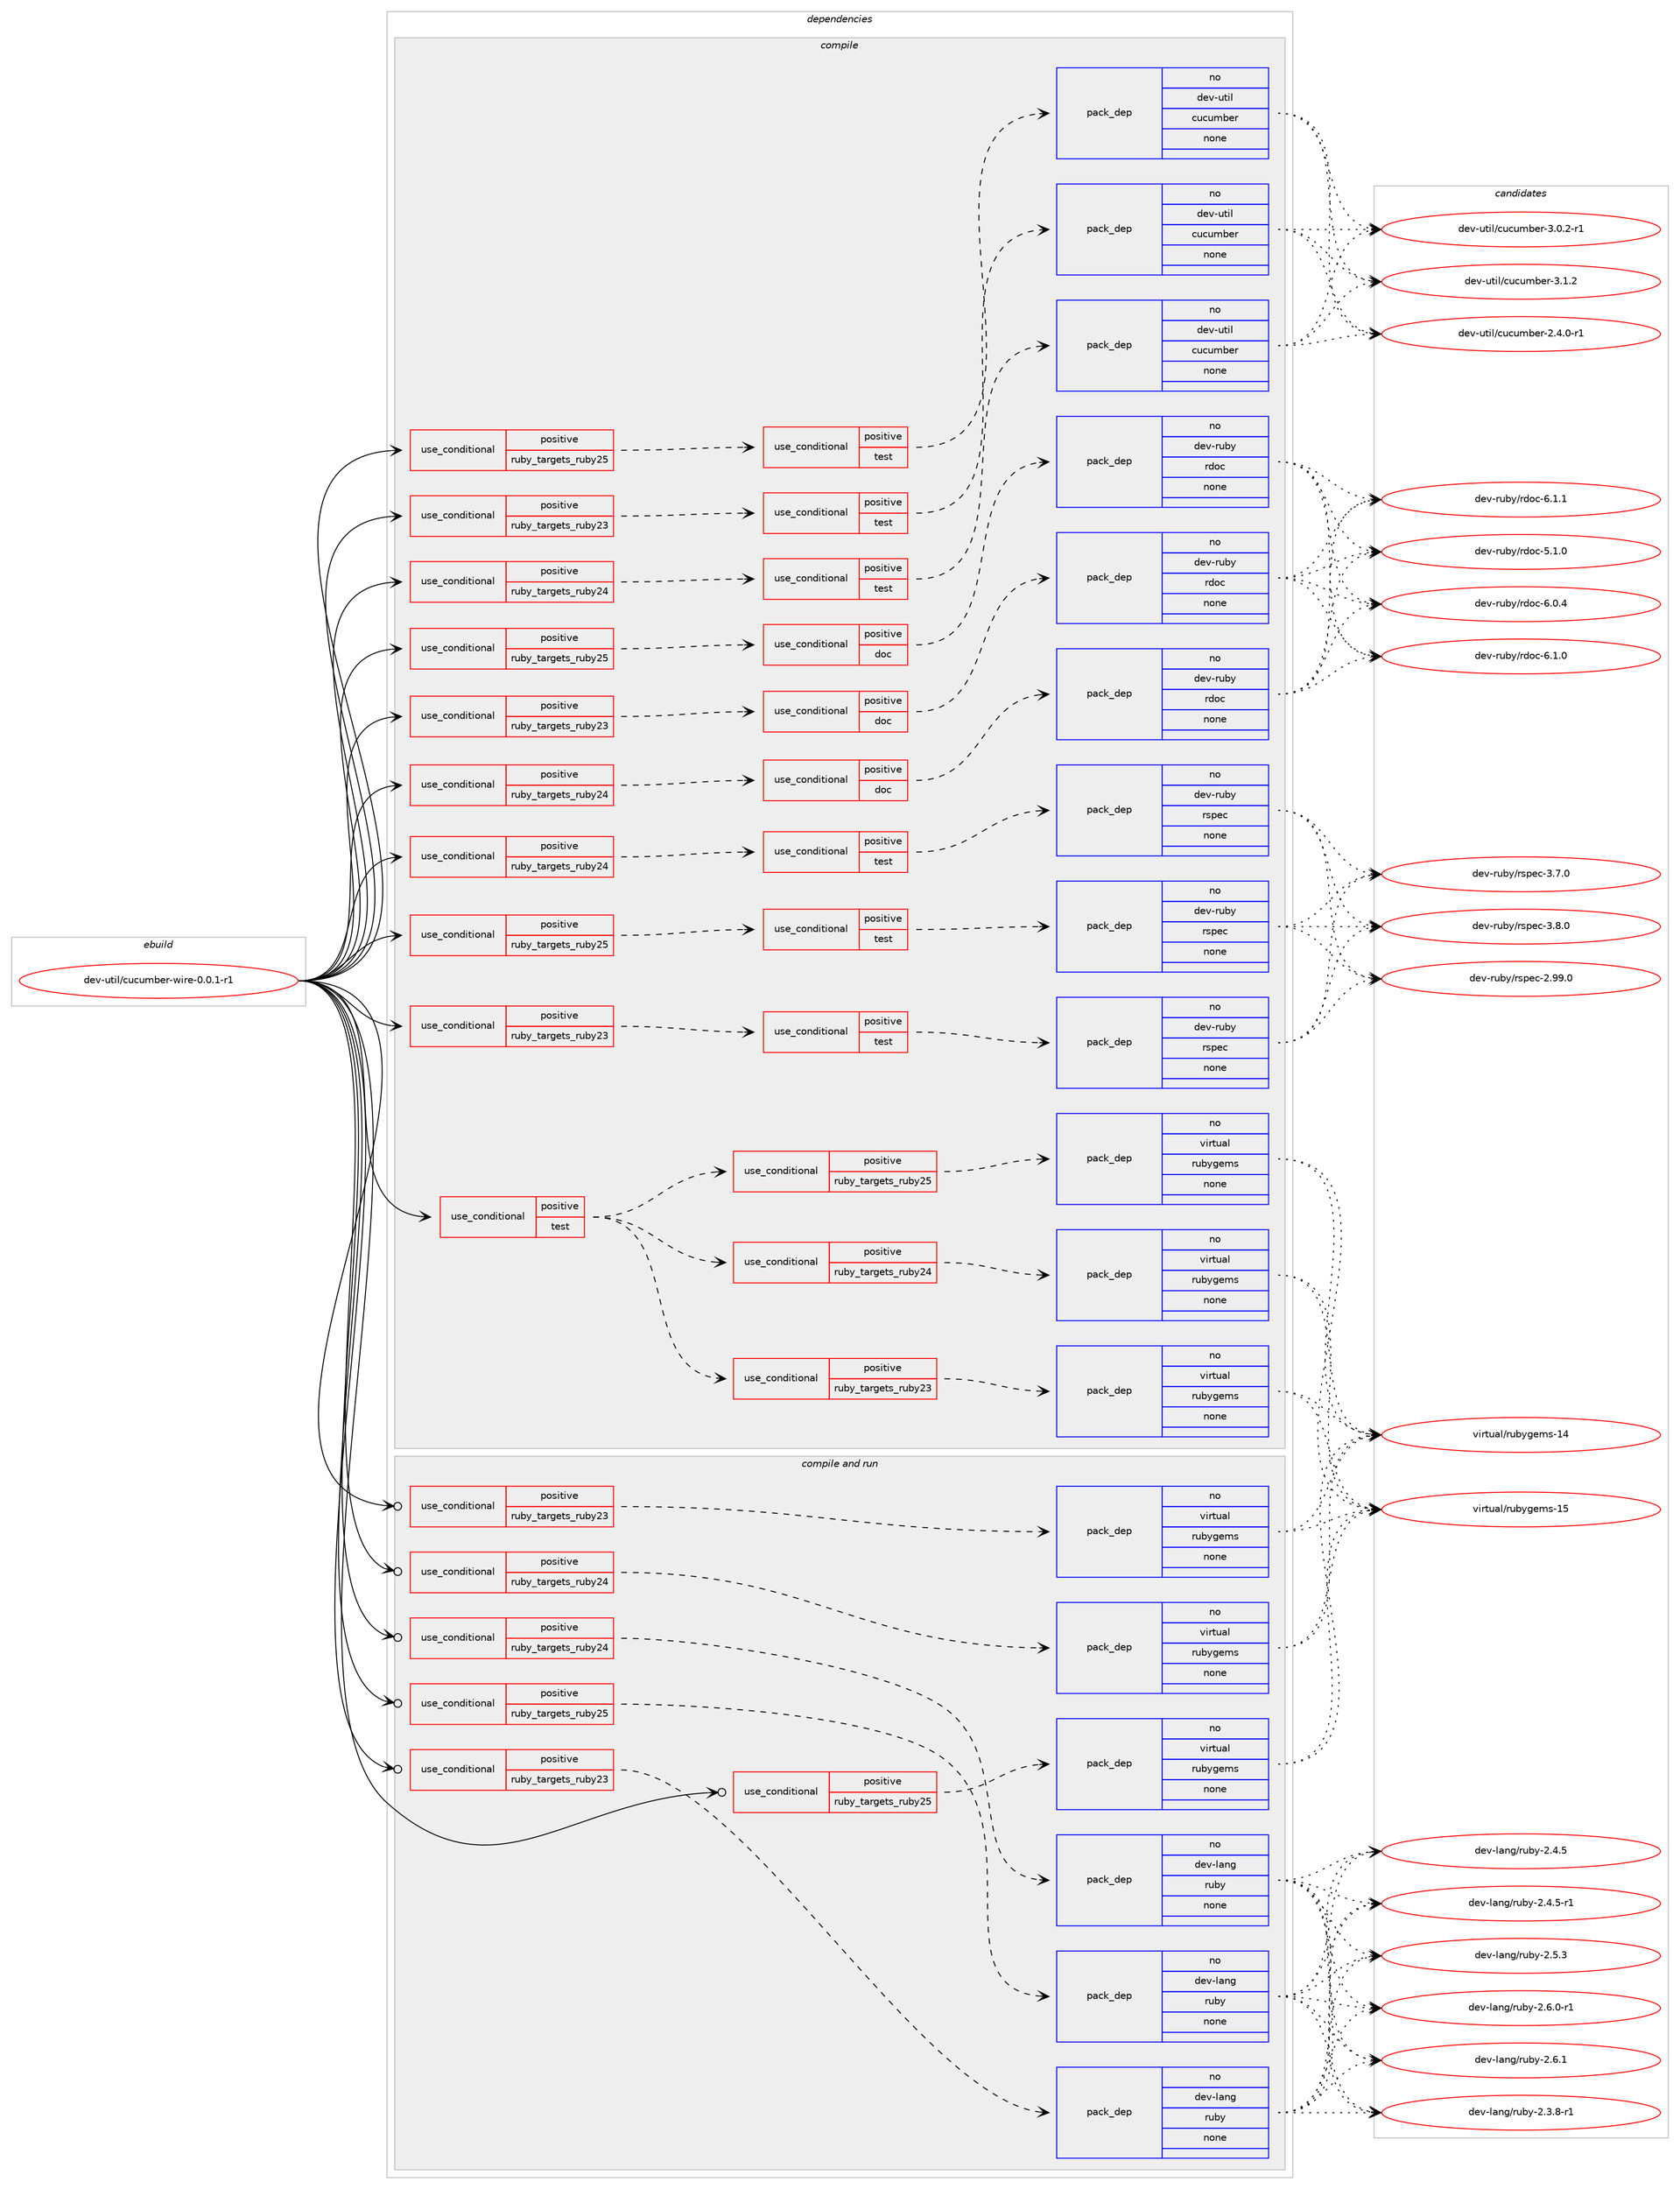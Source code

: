 digraph prolog {

# *************
# Graph options
# *************

newrank=true;
concentrate=true;
compound=true;
graph [rankdir=LR,fontname=Helvetica,fontsize=10,ranksep=1.5];#, ranksep=2.5, nodesep=0.2];
edge  [arrowhead=vee];
node  [fontname=Helvetica,fontsize=10];

# **********
# The ebuild
# **********

subgraph cluster_leftcol {
color=gray;
rank=same;
label=<<i>ebuild</i>>;
id [label="dev-util/cucumber-wire-0.0.1-r1", color=red, width=4, href="../dev-util/cucumber-wire-0.0.1-r1.svg"];
}

# ****************
# The dependencies
# ****************

subgraph cluster_midcol {
color=gray;
label=<<i>dependencies</i>>;
subgraph cluster_compile {
fillcolor="#eeeeee";
style=filled;
label=<<i>compile</i>>;
subgraph cond424039 {
dependency1544032 [label=<<TABLE BORDER="0" CELLBORDER="1" CELLSPACING="0" CELLPADDING="4"><TR><TD ROWSPAN="3" CELLPADDING="10">use_conditional</TD></TR><TR><TD>positive</TD></TR><TR><TD>ruby_targets_ruby23</TD></TR></TABLE>>, shape=none, color=red];
subgraph cond424040 {
dependency1544033 [label=<<TABLE BORDER="0" CELLBORDER="1" CELLSPACING="0" CELLPADDING="4"><TR><TD ROWSPAN="3" CELLPADDING="10">use_conditional</TD></TR><TR><TD>positive</TD></TR><TR><TD>doc</TD></TR></TABLE>>, shape=none, color=red];
subgraph pack1096372 {
dependency1544034 [label=<<TABLE BORDER="0" CELLBORDER="1" CELLSPACING="0" CELLPADDING="4" WIDTH="220"><TR><TD ROWSPAN="6" CELLPADDING="30">pack_dep</TD></TR><TR><TD WIDTH="110">no</TD></TR><TR><TD>dev-ruby</TD></TR><TR><TD>rdoc</TD></TR><TR><TD>none</TD></TR><TR><TD></TD></TR></TABLE>>, shape=none, color=blue];
}
dependency1544033:e -> dependency1544034:w [weight=20,style="dashed",arrowhead="vee"];
}
dependency1544032:e -> dependency1544033:w [weight=20,style="dashed",arrowhead="vee"];
}
id:e -> dependency1544032:w [weight=20,style="solid",arrowhead="vee"];
subgraph cond424041 {
dependency1544035 [label=<<TABLE BORDER="0" CELLBORDER="1" CELLSPACING="0" CELLPADDING="4"><TR><TD ROWSPAN="3" CELLPADDING="10">use_conditional</TD></TR><TR><TD>positive</TD></TR><TR><TD>ruby_targets_ruby23</TD></TR></TABLE>>, shape=none, color=red];
subgraph cond424042 {
dependency1544036 [label=<<TABLE BORDER="0" CELLBORDER="1" CELLSPACING="0" CELLPADDING="4"><TR><TD ROWSPAN="3" CELLPADDING="10">use_conditional</TD></TR><TR><TD>positive</TD></TR><TR><TD>test</TD></TR></TABLE>>, shape=none, color=red];
subgraph pack1096373 {
dependency1544037 [label=<<TABLE BORDER="0" CELLBORDER="1" CELLSPACING="0" CELLPADDING="4" WIDTH="220"><TR><TD ROWSPAN="6" CELLPADDING="30">pack_dep</TD></TR><TR><TD WIDTH="110">no</TD></TR><TR><TD>dev-ruby</TD></TR><TR><TD>rspec</TD></TR><TR><TD>none</TD></TR><TR><TD></TD></TR></TABLE>>, shape=none, color=blue];
}
dependency1544036:e -> dependency1544037:w [weight=20,style="dashed",arrowhead="vee"];
}
dependency1544035:e -> dependency1544036:w [weight=20,style="dashed",arrowhead="vee"];
}
id:e -> dependency1544035:w [weight=20,style="solid",arrowhead="vee"];
subgraph cond424043 {
dependency1544038 [label=<<TABLE BORDER="0" CELLBORDER="1" CELLSPACING="0" CELLPADDING="4"><TR><TD ROWSPAN="3" CELLPADDING="10">use_conditional</TD></TR><TR><TD>positive</TD></TR><TR><TD>ruby_targets_ruby23</TD></TR></TABLE>>, shape=none, color=red];
subgraph cond424044 {
dependency1544039 [label=<<TABLE BORDER="0" CELLBORDER="1" CELLSPACING="0" CELLPADDING="4"><TR><TD ROWSPAN="3" CELLPADDING="10">use_conditional</TD></TR><TR><TD>positive</TD></TR><TR><TD>test</TD></TR></TABLE>>, shape=none, color=red];
subgraph pack1096374 {
dependency1544040 [label=<<TABLE BORDER="0" CELLBORDER="1" CELLSPACING="0" CELLPADDING="4" WIDTH="220"><TR><TD ROWSPAN="6" CELLPADDING="30">pack_dep</TD></TR><TR><TD WIDTH="110">no</TD></TR><TR><TD>dev-util</TD></TR><TR><TD>cucumber</TD></TR><TR><TD>none</TD></TR><TR><TD></TD></TR></TABLE>>, shape=none, color=blue];
}
dependency1544039:e -> dependency1544040:w [weight=20,style="dashed",arrowhead="vee"];
}
dependency1544038:e -> dependency1544039:w [weight=20,style="dashed",arrowhead="vee"];
}
id:e -> dependency1544038:w [weight=20,style="solid",arrowhead="vee"];
subgraph cond424045 {
dependency1544041 [label=<<TABLE BORDER="0" CELLBORDER="1" CELLSPACING="0" CELLPADDING="4"><TR><TD ROWSPAN="3" CELLPADDING="10">use_conditional</TD></TR><TR><TD>positive</TD></TR><TR><TD>ruby_targets_ruby24</TD></TR></TABLE>>, shape=none, color=red];
subgraph cond424046 {
dependency1544042 [label=<<TABLE BORDER="0" CELLBORDER="1" CELLSPACING="0" CELLPADDING="4"><TR><TD ROWSPAN="3" CELLPADDING="10">use_conditional</TD></TR><TR><TD>positive</TD></TR><TR><TD>doc</TD></TR></TABLE>>, shape=none, color=red];
subgraph pack1096375 {
dependency1544043 [label=<<TABLE BORDER="0" CELLBORDER="1" CELLSPACING="0" CELLPADDING="4" WIDTH="220"><TR><TD ROWSPAN="6" CELLPADDING="30">pack_dep</TD></TR><TR><TD WIDTH="110">no</TD></TR><TR><TD>dev-ruby</TD></TR><TR><TD>rdoc</TD></TR><TR><TD>none</TD></TR><TR><TD></TD></TR></TABLE>>, shape=none, color=blue];
}
dependency1544042:e -> dependency1544043:w [weight=20,style="dashed",arrowhead="vee"];
}
dependency1544041:e -> dependency1544042:w [weight=20,style="dashed",arrowhead="vee"];
}
id:e -> dependency1544041:w [weight=20,style="solid",arrowhead="vee"];
subgraph cond424047 {
dependency1544044 [label=<<TABLE BORDER="0" CELLBORDER="1" CELLSPACING="0" CELLPADDING="4"><TR><TD ROWSPAN="3" CELLPADDING="10">use_conditional</TD></TR><TR><TD>positive</TD></TR><TR><TD>ruby_targets_ruby24</TD></TR></TABLE>>, shape=none, color=red];
subgraph cond424048 {
dependency1544045 [label=<<TABLE BORDER="0" CELLBORDER="1" CELLSPACING="0" CELLPADDING="4"><TR><TD ROWSPAN="3" CELLPADDING="10">use_conditional</TD></TR><TR><TD>positive</TD></TR><TR><TD>test</TD></TR></TABLE>>, shape=none, color=red];
subgraph pack1096376 {
dependency1544046 [label=<<TABLE BORDER="0" CELLBORDER="1" CELLSPACING="0" CELLPADDING="4" WIDTH="220"><TR><TD ROWSPAN="6" CELLPADDING="30">pack_dep</TD></TR><TR><TD WIDTH="110">no</TD></TR><TR><TD>dev-ruby</TD></TR><TR><TD>rspec</TD></TR><TR><TD>none</TD></TR><TR><TD></TD></TR></TABLE>>, shape=none, color=blue];
}
dependency1544045:e -> dependency1544046:w [weight=20,style="dashed",arrowhead="vee"];
}
dependency1544044:e -> dependency1544045:w [weight=20,style="dashed",arrowhead="vee"];
}
id:e -> dependency1544044:w [weight=20,style="solid",arrowhead="vee"];
subgraph cond424049 {
dependency1544047 [label=<<TABLE BORDER="0" CELLBORDER="1" CELLSPACING="0" CELLPADDING="4"><TR><TD ROWSPAN="3" CELLPADDING="10">use_conditional</TD></TR><TR><TD>positive</TD></TR><TR><TD>ruby_targets_ruby24</TD></TR></TABLE>>, shape=none, color=red];
subgraph cond424050 {
dependency1544048 [label=<<TABLE BORDER="0" CELLBORDER="1" CELLSPACING="0" CELLPADDING="4"><TR><TD ROWSPAN="3" CELLPADDING="10">use_conditional</TD></TR><TR><TD>positive</TD></TR><TR><TD>test</TD></TR></TABLE>>, shape=none, color=red];
subgraph pack1096377 {
dependency1544049 [label=<<TABLE BORDER="0" CELLBORDER="1" CELLSPACING="0" CELLPADDING="4" WIDTH="220"><TR><TD ROWSPAN="6" CELLPADDING="30">pack_dep</TD></TR><TR><TD WIDTH="110">no</TD></TR><TR><TD>dev-util</TD></TR><TR><TD>cucumber</TD></TR><TR><TD>none</TD></TR><TR><TD></TD></TR></TABLE>>, shape=none, color=blue];
}
dependency1544048:e -> dependency1544049:w [weight=20,style="dashed",arrowhead="vee"];
}
dependency1544047:e -> dependency1544048:w [weight=20,style="dashed",arrowhead="vee"];
}
id:e -> dependency1544047:w [weight=20,style="solid",arrowhead="vee"];
subgraph cond424051 {
dependency1544050 [label=<<TABLE BORDER="0" CELLBORDER="1" CELLSPACING="0" CELLPADDING="4"><TR><TD ROWSPAN="3" CELLPADDING="10">use_conditional</TD></TR><TR><TD>positive</TD></TR><TR><TD>ruby_targets_ruby25</TD></TR></TABLE>>, shape=none, color=red];
subgraph cond424052 {
dependency1544051 [label=<<TABLE BORDER="0" CELLBORDER="1" CELLSPACING="0" CELLPADDING="4"><TR><TD ROWSPAN="3" CELLPADDING="10">use_conditional</TD></TR><TR><TD>positive</TD></TR><TR><TD>doc</TD></TR></TABLE>>, shape=none, color=red];
subgraph pack1096378 {
dependency1544052 [label=<<TABLE BORDER="0" CELLBORDER="1" CELLSPACING="0" CELLPADDING="4" WIDTH="220"><TR><TD ROWSPAN="6" CELLPADDING="30">pack_dep</TD></TR><TR><TD WIDTH="110">no</TD></TR><TR><TD>dev-ruby</TD></TR><TR><TD>rdoc</TD></TR><TR><TD>none</TD></TR><TR><TD></TD></TR></TABLE>>, shape=none, color=blue];
}
dependency1544051:e -> dependency1544052:w [weight=20,style="dashed",arrowhead="vee"];
}
dependency1544050:e -> dependency1544051:w [weight=20,style="dashed",arrowhead="vee"];
}
id:e -> dependency1544050:w [weight=20,style="solid",arrowhead="vee"];
subgraph cond424053 {
dependency1544053 [label=<<TABLE BORDER="0" CELLBORDER="1" CELLSPACING="0" CELLPADDING="4"><TR><TD ROWSPAN="3" CELLPADDING="10">use_conditional</TD></TR><TR><TD>positive</TD></TR><TR><TD>ruby_targets_ruby25</TD></TR></TABLE>>, shape=none, color=red];
subgraph cond424054 {
dependency1544054 [label=<<TABLE BORDER="0" CELLBORDER="1" CELLSPACING="0" CELLPADDING="4"><TR><TD ROWSPAN="3" CELLPADDING="10">use_conditional</TD></TR><TR><TD>positive</TD></TR><TR><TD>test</TD></TR></TABLE>>, shape=none, color=red];
subgraph pack1096379 {
dependency1544055 [label=<<TABLE BORDER="0" CELLBORDER="1" CELLSPACING="0" CELLPADDING="4" WIDTH="220"><TR><TD ROWSPAN="6" CELLPADDING="30">pack_dep</TD></TR><TR><TD WIDTH="110">no</TD></TR><TR><TD>dev-ruby</TD></TR><TR><TD>rspec</TD></TR><TR><TD>none</TD></TR><TR><TD></TD></TR></TABLE>>, shape=none, color=blue];
}
dependency1544054:e -> dependency1544055:w [weight=20,style="dashed",arrowhead="vee"];
}
dependency1544053:e -> dependency1544054:w [weight=20,style="dashed",arrowhead="vee"];
}
id:e -> dependency1544053:w [weight=20,style="solid",arrowhead="vee"];
subgraph cond424055 {
dependency1544056 [label=<<TABLE BORDER="0" CELLBORDER="1" CELLSPACING="0" CELLPADDING="4"><TR><TD ROWSPAN="3" CELLPADDING="10">use_conditional</TD></TR><TR><TD>positive</TD></TR><TR><TD>ruby_targets_ruby25</TD></TR></TABLE>>, shape=none, color=red];
subgraph cond424056 {
dependency1544057 [label=<<TABLE BORDER="0" CELLBORDER="1" CELLSPACING="0" CELLPADDING="4"><TR><TD ROWSPAN="3" CELLPADDING="10">use_conditional</TD></TR><TR><TD>positive</TD></TR><TR><TD>test</TD></TR></TABLE>>, shape=none, color=red];
subgraph pack1096380 {
dependency1544058 [label=<<TABLE BORDER="0" CELLBORDER="1" CELLSPACING="0" CELLPADDING="4" WIDTH="220"><TR><TD ROWSPAN="6" CELLPADDING="30">pack_dep</TD></TR><TR><TD WIDTH="110">no</TD></TR><TR><TD>dev-util</TD></TR><TR><TD>cucumber</TD></TR><TR><TD>none</TD></TR><TR><TD></TD></TR></TABLE>>, shape=none, color=blue];
}
dependency1544057:e -> dependency1544058:w [weight=20,style="dashed",arrowhead="vee"];
}
dependency1544056:e -> dependency1544057:w [weight=20,style="dashed",arrowhead="vee"];
}
id:e -> dependency1544056:w [weight=20,style="solid",arrowhead="vee"];
subgraph cond424057 {
dependency1544059 [label=<<TABLE BORDER="0" CELLBORDER="1" CELLSPACING="0" CELLPADDING="4"><TR><TD ROWSPAN="3" CELLPADDING="10">use_conditional</TD></TR><TR><TD>positive</TD></TR><TR><TD>test</TD></TR></TABLE>>, shape=none, color=red];
subgraph cond424058 {
dependency1544060 [label=<<TABLE BORDER="0" CELLBORDER="1" CELLSPACING="0" CELLPADDING="4"><TR><TD ROWSPAN="3" CELLPADDING="10">use_conditional</TD></TR><TR><TD>positive</TD></TR><TR><TD>ruby_targets_ruby23</TD></TR></TABLE>>, shape=none, color=red];
subgraph pack1096381 {
dependency1544061 [label=<<TABLE BORDER="0" CELLBORDER="1" CELLSPACING="0" CELLPADDING="4" WIDTH="220"><TR><TD ROWSPAN="6" CELLPADDING="30">pack_dep</TD></TR><TR><TD WIDTH="110">no</TD></TR><TR><TD>virtual</TD></TR><TR><TD>rubygems</TD></TR><TR><TD>none</TD></TR><TR><TD></TD></TR></TABLE>>, shape=none, color=blue];
}
dependency1544060:e -> dependency1544061:w [weight=20,style="dashed",arrowhead="vee"];
}
dependency1544059:e -> dependency1544060:w [weight=20,style="dashed",arrowhead="vee"];
subgraph cond424059 {
dependency1544062 [label=<<TABLE BORDER="0" CELLBORDER="1" CELLSPACING="0" CELLPADDING="4"><TR><TD ROWSPAN="3" CELLPADDING="10">use_conditional</TD></TR><TR><TD>positive</TD></TR><TR><TD>ruby_targets_ruby24</TD></TR></TABLE>>, shape=none, color=red];
subgraph pack1096382 {
dependency1544063 [label=<<TABLE BORDER="0" CELLBORDER="1" CELLSPACING="0" CELLPADDING="4" WIDTH="220"><TR><TD ROWSPAN="6" CELLPADDING="30">pack_dep</TD></TR><TR><TD WIDTH="110">no</TD></TR><TR><TD>virtual</TD></TR><TR><TD>rubygems</TD></TR><TR><TD>none</TD></TR><TR><TD></TD></TR></TABLE>>, shape=none, color=blue];
}
dependency1544062:e -> dependency1544063:w [weight=20,style="dashed",arrowhead="vee"];
}
dependency1544059:e -> dependency1544062:w [weight=20,style="dashed",arrowhead="vee"];
subgraph cond424060 {
dependency1544064 [label=<<TABLE BORDER="0" CELLBORDER="1" CELLSPACING="0" CELLPADDING="4"><TR><TD ROWSPAN="3" CELLPADDING="10">use_conditional</TD></TR><TR><TD>positive</TD></TR><TR><TD>ruby_targets_ruby25</TD></TR></TABLE>>, shape=none, color=red];
subgraph pack1096383 {
dependency1544065 [label=<<TABLE BORDER="0" CELLBORDER="1" CELLSPACING="0" CELLPADDING="4" WIDTH="220"><TR><TD ROWSPAN="6" CELLPADDING="30">pack_dep</TD></TR><TR><TD WIDTH="110">no</TD></TR><TR><TD>virtual</TD></TR><TR><TD>rubygems</TD></TR><TR><TD>none</TD></TR><TR><TD></TD></TR></TABLE>>, shape=none, color=blue];
}
dependency1544064:e -> dependency1544065:w [weight=20,style="dashed",arrowhead="vee"];
}
dependency1544059:e -> dependency1544064:w [weight=20,style="dashed",arrowhead="vee"];
}
id:e -> dependency1544059:w [weight=20,style="solid",arrowhead="vee"];
}
subgraph cluster_compileandrun {
fillcolor="#eeeeee";
style=filled;
label=<<i>compile and run</i>>;
subgraph cond424061 {
dependency1544066 [label=<<TABLE BORDER="0" CELLBORDER="1" CELLSPACING="0" CELLPADDING="4"><TR><TD ROWSPAN="3" CELLPADDING="10">use_conditional</TD></TR><TR><TD>positive</TD></TR><TR><TD>ruby_targets_ruby23</TD></TR></TABLE>>, shape=none, color=red];
subgraph pack1096384 {
dependency1544067 [label=<<TABLE BORDER="0" CELLBORDER="1" CELLSPACING="0" CELLPADDING="4" WIDTH="220"><TR><TD ROWSPAN="6" CELLPADDING="30">pack_dep</TD></TR><TR><TD WIDTH="110">no</TD></TR><TR><TD>dev-lang</TD></TR><TR><TD>ruby</TD></TR><TR><TD>none</TD></TR><TR><TD></TD></TR></TABLE>>, shape=none, color=blue];
}
dependency1544066:e -> dependency1544067:w [weight=20,style="dashed",arrowhead="vee"];
}
id:e -> dependency1544066:w [weight=20,style="solid",arrowhead="odotvee"];
subgraph cond424062 {
dependency1544068 [label=<<TABLE BORDER="0" CELLBORDER="1" CELLSPACING="0" CELLPADDING="4"><TR><TD ROWSPAN="3" CELLPADDING="10">use_conditional</TD></TR><TR><TD>positive</TD></TR><TR><TD>ruby_targets_ruby23</TD></TR></TABLE>>, shape=none, color=red];
subgraph pack1096385 {
dependency1544069 [label=<<TABLE BORDER="0" CELLBORDER="1" CELLSPACING="0" CELLPADDING="4" WIDTH="220"><TR><TD ROWSPAN="6" CELLPADDING="30">pack_dep</TD></TR><TR><TD WIDTH="110">no</TD></TR><TR><TD>virtual</TD></TR><TR><TD>rubygems</TD></TR><TR><TD>none</TD></TR><TR><TD></TD></TR></TABLE>>, shape=none, color=blue];
}
dependency1544068:e -> dependency1544069:w [weight=20,style="dashed",arrowhead="vee"];
}
id:e -> dependency1544068:w [weight=20,style="solid",arrowhead="odotvee"];
subgraph cond424063 {
dependency1544070 [label=<<TABLE BORDER="0" CELLBORDER="1" CELLSPACING="0" CELLPADDING="4"><TR><TD ROWSPAN="3" CELLPADDING="10">use_conditional</TD></TR><TR><TD>positive</TD></TR><TR><TD>ruby_targets_ruby24</TD></TR></TABLE>>, shape=none, color=red];
subgraph pack1096386 {
dependency1544071 [label=<<TABLE BORDER="0" CELLBORDER="1" CELLSPACING="0" CELLPADDING="4" WIDTH="220"><TR><TD ROWSPAN="6" CELLPADDING="30">pack_dep</TD></TR><TR><TD WIDTH="110">no</TD></TR><TR><TD>dev-lang</TD></TR><TR><TD>ruby</TD></TR><TR><TD>none</TD></TR><TR><TD></TD></TR></TABLE>>, shape=none, color=blue];
}
dependency1544070:e -> dependency1544071:w [weight=20,style="dashed",arrowhead="vee"];
}
id:e -> dependency1544070:w [weight=20,style="solid",arrowhead="odotvee"];
subgraph cond424064 {
dependency1544072 [label=<<TABLE BORDER="0" CELLBORDER="1" CELLSPACING="0" CELLPADDING="4"><TR><TD ROWSPAN="3" CELLPADDING="10">use_conditional</TD></TR><TR><TD>positive</TD></TR><TR><TD>ruby_targets_ruby24</TD></TR></TABLE>>, shape=none, color=red];
subgraph pack1096387 {
dependency1544073 [label=<<TABLE BORDER="0" CELLBORDER="1" CELLSPACING="0" CELLPADDING="4" WIDTH="220"><TR><TD ROWSPAN="6" CELLPADDING="30">pack_dep</TD></TR><TR><TD WIDTH="110">no</TD></TR><TR><TD>virtual</TD></TR><TR><TD>rubygems</TD></TR><TR><TD>none</TD></TR><TR><TD></TD></TR></TABLE>>, shape=none, color=blue];
}
dependency1544072:e -> dependency1544073:w [weight=20,style="dashed",arrowhead="vee"];
}
id:e -> dependency1544072:w [weight=20,style="solid",arrowhead="odotvee"];
subgraph cond424065 {
dependency1544074 [label=<<TABLE BORDER="0" CELLBORDER="1" CELLSPACING="0" CELLPADDING="4"><TR><TD ROWSPAN="3" CELLPADDING="10">use_conditional</TD></TR><TR><TD>positive</TD></TR><TR><TD>ruby_targets_ruby25</TD></TR></TABLE>>, shape=none, color=red];
subgraph pack1096388 {
dependency1544075 [label=<<TABLE BORDER="0" CELLBORDER="1" CELLSPACING="0" CELLPADDING="4" WIDTH="220"><TR><TD ROWSPAN="6" CELLPADDING="30">pack_dep</TD></TR><TR><TD WIDTH="110">no</TD></TR><TR><TD>dev-lang</TD></TR><TR><TD>ruby</TD></TR><TR><TD>none</TD></TR><TR><TD></TD></TR></TABLE>>, shape=none, color=blue];
}
dependency1544074:e -> dependency1544075:w [weight=20,style="dashed",arrowhead="vee"];
}
id:e -> dependency1544074:w [weight=20,style="solid",arrowhead="odotvee"];
subgraph cond424066 {
dependency1544076 [label=<<TABLE BORDER="0" CELLBORDER="1" CELLSPACING="0" CELLPADDING="4"><TR><TD ROWSPAN="3" CELLPADDING="10">use_conditional</TD></TR><TR><TD>positive</TD></TR><TR><TD>ruby_targets_ruby25</TD></TR></TABLE>>, shape=none, color=red];
subgraph pack1096389 {
dependency1544077 [label=<<TABLE BORDER="0" CELLBORDER="1" CELLSPACING="0" CELLPADDING="4" WIDTH="220"><TR><TD ROWSPAN="6" CELLPADDING="30">pack_dep</TD></TR><TR><TD WIDTH="110">no</TD></TR><TR><TD>virtual</TD></TR><TR><TD>rubygems</TD></TR><TR><TD>none</TD></TR><TR><TD></TD></TR></TABLE>>, shape=none, color=blue];
}
dependency1544076:e -> dependency1544077:w [weight=20,style="dashed",arrowhead="vee"];
}
id:e -> dependency1544076:w [weight=20,style="solid",arrowhead="odotvee"];
}
subgraph cluster_run {
fillcolor="#eeeeee";
style=filled;
label=<<i>run</i>>;
}
}

# **************
# The candidates
# **************

subgraph cluster_choices {
rank=same;
color=gray;
label=<<i>candidates</i>>;

subgraph choice1096372 {
color=black;
nodesep=1;
choice10010111845114117981214711410011199455346494648 [label="dev-ruby/rdoc-5.1.0", color=red, width=4,href="../dev-ruby/rdoc-5.1.0.svg"];
choice10010111845114117981214711410011199455446484652 [label="dev-ruby/rdoc-6.0.4", color=red, width=4,href="../dev-ruby/rdoc-6.0.4.svg"];
choice10010111845114117981214711410011199455446494648 [label="dev-ruby/rdoc-6.1.0", color=red, width=4,href="../dev-ruby/rdoc-6.1.0.svg"];
choice10010111845114117981214711410011199455446494649 [label="dev-ruby/rdoc-6.1.1", color=red, width=4,href="../dev-ruby/rdoc-6.1.1.svg"];
dependency1544034:e -> choice10010111845114117981214711410011199455346494648:w [style=dotted,weight="100"];
dependency1544034:e -> choice10010111845114117981214711410011199455446484652:w [style=dotted,weight="100"];
dependency1544034:e -> choice10010111845114117981214711410011199455446494648:w [style=dotted,weight="100"];
dependency1544034:e -> choice10010111845114117981214711410011199455446494649:w [style=dotted,weight="100"];
}
subgraph choice1096373 {
color=black;
nodesep=1;
choice1001011184511411798121471141151121019945504657574648 [label="dev-ruby/rspec-2.99.0", color=red, width=4,href="../dev-ruby/rspec-2.99.0.svg"];
choice10010111845114117981214711411511210199455146554648 [label="dev-ruby/rspec-3.7.0", color=red, width=4,href="../dev-ruby/rspec-3.7.0.svg"];
choice10010111845114117981214711411511210199455146564648 [label="dev-ruby/rspec-3.8.0", color=red, width=4,href="../dev-ruby/rspec-3.8.0.svg"];
dependency1544037:e -> choice1001011184511411798121471141151121019945504657574648:w [style=dotted,weight="100"];
dependency1544037:e -> choice10010111845114117981214711411511210199455146554648:w [style=dotted,weight="100"];
dependency1544037:e -> choice10010111845114117981214711411511210199455146564648:w [style=dotted,weight="100"];
}
subgraph choice1096374 {
color=black;
nodesep=1;
choice10010111845117116105108479911799117109981011144550465246484511449 [label="dev-util/cucumber-2.4.0-r1", color=red, width=4,href="../dev-util/cucumber-2.4.0-r1.svg"];
choice10010111845117116105108479911799117109981011144551464846504511449 [label="dev-util/cucumber-3.0.2-r1", color=red, width=4,href="../dev-util/cucumber-3.0.2-r1.svg"];
choice1001011184511711610510847991179911710998101114455146494650 [label="dev-util/cucumber-3.1.2", color=red, width=4,href="../dev-util/cucumber-3.1.2.svg"];
dependency1544040:e -> choice10010111845117116105108479911799117109981011144550465246484511449:w [style=dotted,weight="100"];
dependency1544040:e -> choice10010111845117116105108479911799117109981011144551464846504511449:w [style=dotted,weight="100"];
dependency1544040:e -> choice1001011184511711610510847991179911710998101114455146494650:w [style=dotted,weight="100"];
}
subgraph choice1096375 {
color=black;
nodesep=1;
choice10010111845114117981214711410011199455346494648 [label="dev-ruby/rdoc-5.1.0", color=red, width=4,href="../dev-ruby/rdoc-5.1.0.svg"];
choice10010111845114117981214711410011199455446484652 [label="dev-ruby/rdoc-6.0.4", color=red, width=4,href="../dev-ruby/rdoc-6.0.4.svg"];
choice10010111845114117981214711410011199455446494648 [label="dev-ruby/rdoc-6.1.0", color=red, width=4,href="../dev-ruby/rdoc-6.1.0.svg"];
choice10010111845114117981214711410011199455446494649 [label="dev-ruby/rdoc-6.1.1", color=red, width=4,href="../dev-ruby/rdoc-6.1.1.svg"];
dependency1544043:e -> choice10010111845114117981214711410011199455346494648:w [style=dotted,weight="100"];
dependency1544043:e -> choice10010111845114117981214711410011199455446484652:w [style=dotted,weight="100"];
dependency1544043:e -> choice10010111845114117981214711410011199455446494648:w [style=dotted,weight="100"];
dependency1544043:e -> choice10010111845114117981214711410011199455446494649:w [style=dotted,weight="100"];
}
subgraph choice1096376 {
color=black;
nodesep=1;
choice1001011184511411798121471141151121019945504657574648 [label="dev-ruby/rspec-2.99.0", color=red, width=4,href="../dev-ruby/rspec-2.99.0.svg"];
choice10010111845114117981214711411511210199455146554648 [label="dev-ruby/rspec-3.7.0", color=red, width=4,href="../dev-ruby/rspec-3.7.0.svg"];
choice10010111845114117981214711411511210199455146564648 [label="dev-ruby/rspec-3.8.0", color=red, width=4,href="../dev-ruby/rspec-3.8.0.svg"];
dependency1544046:e -> choice1001011184511411798121471141151121019945504657574648:w [style=dotted,weight="100"];
dependency1544046:e -> choice10010111845114117981214711411511210199455146554648:w [style=dotted,weight="100"];
dependency1544046:e -> choice10010111845114117981214711411511210199455146564648:w [style=dotted,weight="100"];
}
subgraph choice1096377 {
color=black;
nodesep=1;
choice10010111845117116105108479911799117109981011144550465246484511449 [label="dev-util/cucumber-2.4.0-r1", color=red, width=4,href="../dev-util/cucumber-2.4.0-r1.svg"];
choice10010111845117116105108479911799117109981011144551464846504511449 [label="dev-util/cucumber-3.0.2-r1", color=red, width=4,href="../dev-util/cucumber-3.0.2-r1.svg"];
choice1001011184511711610510847991179911710998101114455146494650 [label="dev-util/cucumber-3.1.2", color=red, width=4,href="../dev-util/cucumber-3.1.2.svg"];
dependency1544049:e -> choice10010111845117116105108479911799117109981011144550465246484511449:w [style=dotted,weight="100"];
dependency1544049:e -> choice10010111845117116105108479911799117109981011144551464846504511449:w [style=dotted,weight="100"];
dependency1544049:e -> choice1001011184511711610510847991179911710998101114455146494650:w [style=dotted,weight="100"];
}
subgraph choice1096378 {
color=black;
nodesep=1;
choice10010111845114117981214711410011199455346494648 [label="dev-ruby/rdoc-5.1.0", color=red, width=4,href="../dev-ruby/rdoc-5.1.0.svg"];
choice10010111845114117981214711410011199455446484652 [label="dev-ruby/rdoc-6.0.4", color=red, width=4,href="../dev-ruby/rdoc-6.0.4.svg"];
choice10010111845114117981214711410011199455446494648 [label="dev-ruby/rdoc-6.1.0", color=red, width=4,href="../dev-ruby/rdoc-6.1.0.svg"];
choice10010111845114117981214711410011199455446494649 [label="dev-ruby/rdoc-6.1.1", color=red, width=4,href="../dev-ruby/rdoc-6.1.1.svg"];
dependency1544052:e -> choice10010111845114117981214711410011199455346494648:w [style=dotted,weight="100"];
dependency1544052:e -> choice10010111845114117981214711410011199455446484652:w [style=dotted,weight="100"];
dependency1544052:e -> choice10010111845114117981214711410011199455446494648:w [style=dotted,weight="100"];
dependency1544052:e -> choice10010111845114117981214711410011199455446494649:w [style=dotted,weight="100"];
}
subgraph choice1096379 {
color=black;
nodesep=1;
choice1001011184511411798121471141151121019945504657574648 [label="dev-ruby/rspec-2.99.0", color=red, width=4,href="../dev-ruby/rspec-2.99.0.svg"];
choice10010111845114117981214711411511210199455146554648 [label="dev-ruby/rspec-3.7.0", color=red, width=4,href="../dev-ruby/rspec-3.7.0.svg"];
choice10010111845114117981214711411511210199455146564648 [label="dev-ruby/rspec-3.8.0", color=red, width=4,href="../dev-ruby/rspec-3.8.0.svg"];
dependency1544055:e -> choice1001011184511411798121471141151121019945504657574648:w [style=dotted,weight="100"];
dependency1544055:e -> choice10010111845114117981214711411511210199455146554648:w [style=dotted,weight="100"];
dependency1544055:e -> choice10010111845114117981214711411511210199455146564648:w [style=dotted,weight="100"];
}
subgraph choice1096380 {
color=black;
nodesep=1;
choice10010111845117116105108479911799117109981011144550465246484511449 [label="dev-util/cucumber-2.4.0-r1", color=red, width=4,href="../dev-util/cucumber-2.4.0-r1.svg"];
choice10010111845117116105108479911799117109981011144551464846504511449 [label="dev-util/cucumber-3.0.2-r1", color=red, width=4,href="../dev-util/cucumber-3.0.2-r1.svg"];
choice1001011184511711610510847991179911710998101114455146494650 [label="dev-util/cucumber-3.1.2", color=red, width=4,href="../dev-util/cucumber-3.1.2.svg"];
dependency1544058:e -> choice10010111845117116105108479911799117109981011144550465246484511449:w [style=dotted,weight="100"];
dependency1544058:e -> choice10010111845117116105108479911799117109981011144551464846504511449:w [style=dotted,weight="100"];
dependency1544058:e -> choice1001011184511711610510847991179911710998101114455146494650:w [style=dotted,weight="100"];
}
subgraph choice1096381 {
color=black;
nodesep=1;
choice118105114116117971084711411798121103101109115454952 [label="virtual/rubygems-14", color=red, width=4,href="../virtual/rubygems-14.svg"];
choice118105114116117971084711411798121103101109115454953 [label="virtual/rubygems-15", color=red, width=4,href="../virtual/rubygems-15.svg"];
dependency1544061:e -> choice118105114116117971084711411798121103101109115454952:w [style=dotted,weight="100"];
dependency1544061:e -> choice118105114116117971084711411798121103101109115454953:w [style=dotted,weight="100"];
}
subgraph choice1096382 {
color=black;
nodesep=1;
choice118105114116117971084711411798121103101109115454952 [label="virtual/rubygems-14", color=red, width=4,href="../virtual/rubygems-14.svg"];
choice118105114116117971084711411798121103101109115454953 [label="virtual/rubygems-15", color=red, width=4,href="../virtual/rubygems-15.svg"];
dependency1544063:e -> choice118105114116117971084711411798121103101109115454952:w [style=dotted,weight="100"];
dependency1544063:e -> choice118105114116117971084711411798121103101109115454953:w [style=dotted,weight="100"];
}
subgraph choice1096383 {
color=black;
nodesep=1;
choice118105114116117971084711411798121103101109115454952 [label="virtual/rubygems-14", color=red, width=4,href="../virtual/rubygems-14.svg"];
choice118105114116117971084711411798121103101109115454953 [label="virtual/rubygems-15", color=red, width=4,href="../virtual/rubygems-15.svg"];
dependency1544065:e -> choice118105114116117971084711411798121103101109115454952:w [style=dotted,weight="100"];
dependency1544065:e -> choice118105114116117971084711411798121103101109115454953:w [style=dotted,weight="100"];
}
subgraph choice1096384 {
color=black;
nodesep=1;
choice100101118451089711010347114117981214550465146564511449 [label="dev-lang/ruby-2.3.8-r1", color=red, width=4,href="../dev-lang/ruby-2.3.8-r1.svg"];
choice10010111845108971101034711411798121455046524653 [label="dev-lang/ruby-2.4.5", color=red, width=4,href="../dev-lang/ruby-2.4.5.svg"];
choice100101118451089711010347114117981214550465246534511449 [label="dev-lang/ruby-2.4.5-r1", color=red, width=4,href="../dev-lang/ruby-2.4.5-r1.svg"];
choice10010111845108971101034711411798121455046534651 [label="dev-lang/ruby-2.5.3", color=red, width=4,href="../dev-lang/ruby-2.5.3.svg"];
choice100101118451089711010347114117981214550465446484511449 [label="dev-lang/ruby-2.6.0-r1", color=red, width=4,href="../dev-lang/ruby-2.6.0-r1.svg"];
choice10010111845108971101034711411798121455046544649 [label="dev-lang/ruby-2.6.1", color=red, width=4,href="../dev-lang/ruby-2.6.1.svg"];
dependency1544067:e -> choice100101118451089711010347114117981214550465146564511449:w [style=dotted,weight="100"];
dependency1544067:e -> choice10010111845108971101034711411798121455046524653:w [style=dotted,weight="100"];
dependency1544067:e -> choice100101118451089711010347114117981214550465246534511449:w [style=dotted,weight="100"];
dependency1544067:e -> choice10010111845108971101034711411798121455046534651:w [style=dotted,weight="100"];
dependency1544067:e -> choice100101118451089711010347114117981214550465446484511449:w [style=dotted,weight="100"];
dependency1544067:e -> choice10010111845108971101034711411798121455046544649:w [style=dotted,weight="100"];
}
subgraph choice1096385 {
color=black;
nodesep=1;
choice118105114116117971084711411798121103101109115454952 [label="virtual/rubygems-14", color=red, width=4,href="../virtual/rubygems-14.svg"];
choice118105114116117971084711411798121103101109115454953 [label="virtual/rubygems-15", color=red, width=4,href="../virtual/rubygems-15.svg"];
dependency1544069:e -> choice118105114116117971084711411798121103101109115454952:w [style=dotted,weight="100"];
dependency1544069:e -> choice118105114116117971084711411798121103101109115454953:w [style=dotted,weight="100"];
}
subgraph choice1096386 {
color=black;
nodesep=1;
choice100101118451089711010347114117981214550465146564511449 [label="dev-lang/ruby-2.3.8-r1", color=red, width=4,href="../dev-lang/ruby-2.3.8-r1.svg"];
choice10010111845108971101034711411798121455046524653 [label="dev-lang/ruby-2.4.5", color=red, width=4,href="../dev-lang/ruby-2.4.5.svg"];
choice100101118451089711010347114117981214550465246534511449 [label="dev-lang/ruby-2.4.5-r1", color=red, width=4,href="../dev-lang/ruby-2.4.5-r1.svg"];
choice10010111845108971101034711411798121455046534651 [label="dev-lang/ruby-2.5.3", color=red, width=4,href="../dev-lang/ruby-2.5.3.svg"];
choice100101118451089711010347114117981214550465446484511449 [label="dev-lang/ruby-2.6.0-r1", color=red, width=4,href="../dev-lang/ruby-2.6.0-r1.svg"];
choice10010111845108971101034711411798121455046544649 [label="dev-lang/ruby-2.6.1", color=red, width=4,href="../dev-lang/ruby-2.6.1.svg"];
dependency1544071:e -> choice100101118451089711010347114117981214550465146564511449:w [style=dotted,weight="100"];
dependency1544071:e -> choice10010111845108971101034711411798121455046524653:w [style=dotted,weight="100"];
dependency1544071:e -> choice100101118451089711010347114117981214550465246534511449:w [style=dotted,weight="100"];
dependency1544071:e -> choice10010111845108971101034711411798121455046534651:w [style=dotted,weight="100"];
dependency1544071:e -> choice100101118451089711010347114117981214550465446484511449:w [style=dotted,weight="100"];
dependency1544071:e -> choice10010111845108971101034711411798121455046544649:w [style=dotted,weight="100"];
}
subgraph choice1096387 {
color=black;
nodesep=1;
choice118105114116117971084711411798121103101109115454952 [label="virtual/rubygems-14", color=red, width=4,href="../virtual/rubygems-14.svg"];
choice118105114116117971084711411798121103101109115454953 [label="virtual/rubygems-15", color=red, width=4,href="../virtual/rubygems-15.svg"];
dependency1544073:e -> choice118105114116117971084711411798121103101109115454952:w [style=dotted,weight="100"];
dependency1544073:e -> choice118105114116117971084711411798121103101109115454953:w [style=dotted,weight="100"];
}
subgraph choice1096388 {
color=black;
nodesep=1;
choice100101118451089711010347114117981214550465146564511449 [label="dev-lang/ruby-2.3.8-r1", color=red, width=4,href="../dev-lang/ruby-2.3.8-r1.svg"];
choice10010111845108971101034711411798121455046524653 [label="dev-lang/ruby-2.4.5", color=red, width=4,href="../dev-lang/ruby-2.4.5.svg"];
choice100101118451089711010347114117981214550465246534511449 [label="dev-lang/ruby-2.4.5-r1", color=red, width=4,href="../dev-lang/ruby-2.4.5-r1.svg"];
choice10010111845108971101034711411798121455046534651 [label="dev-lang/ruby-2.5.3", color=red, width=4,href="../dev-lang/ruby-2.5.3.svg"];
choice100101118451089711010347114117981214550465446484511449 [label="dev-lang/ruby-2.6.0-r1", color=red, width=4,href="../dev-lang/ruby-2.6.0-r1.svg"];
choice10010111845108971101034711411798121455046544649 [label="dev-lang/ruby-2.6.1", color=red, width=4,href="../dev-lang/ruby-2.6.1.svg"];
dependency1544075:e -> choice100101118451089711010347114117981214550465146564511449:w [style=dotted,weight="100"];
dependency1544075:e -> choice10010111845108971101034711411798121455046524653:w [style=dotted,weight="100"];
dependency1544075:e -> choice100101118451089711010347114117981214550465246534511449:w [style=dotted,weight="100"];
dependency1544075:e -> choice10010111845108971101034711411798121455046534651:w [style=dotted,weight="100"];
dependency1544075:e -> choice100101118451089711010347114117981214550465446484511449:w [style=dotted,weight="100"];
dependency1544075:e -> choice10010111845108971101034711411798121455046544649:w [style=dotted,weight="100"];
}
subgraph choice1096389 {
color=black;
nodesep=1;
choice118105114116117971084711411798121103101109115454952 [label="virtual/rubygems-14", color=red, width=4,href="../virtual/rubygems-14.svg"];
choice118105114116117971084711411798121103101109115454953 [label="virtual/rubygems-15", color=red, width=4,href="../virtual/rubygems-15.svg"];
dependency1544077:e -> choice118105114116117971084711411798121103101109115454952:w [style=dotted,weight="100"];
dependency1544077:e -> choice118105114116117971084711411798121103101109115454953:w [style=dotted,weight="100"];
}
}

}
